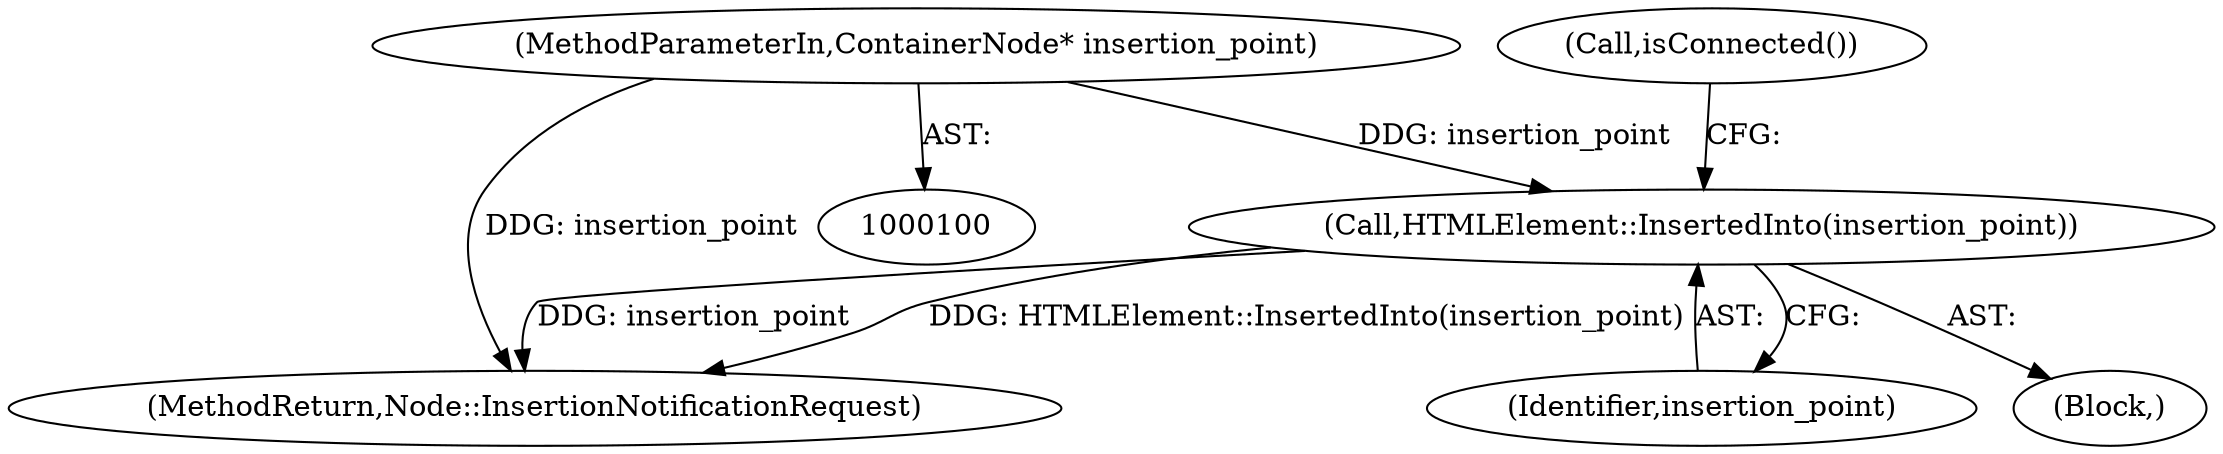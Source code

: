 digraph "0_Chrome_2bf635c28effa427a270f4fc45df84ed344f411c_0@pointer" {
"1000101" [label="(MethodParameterIn,ContainerNode* insertion_point)"];
"1000103" [label="(Call,HTMLElement::InsertedInto(insertion_point))"];
"1000104" [label="(Identifier,insertion_point)"];
"1000103" [label="(Call,HTMLElement::InsertedInto(insertion_point))"];
"1000106" [label="(Call,isConnected())"];
"1000120" [label="(MethodReturn,Node::InsertionNotificationRequest)"];
"1000101" [label="(MethodParameterIn,ContainerNode* insertion_point)"];
"1000102" [label="(Block,)"];
"1000101" -> "1000100"  [label="AST: "];
"1000101" -> "1000120"  [label="DDG: insertion_point"];
"1000101" -> "1000103"  [label="DDG: insertion_point"];
"1000103" -> "1000102"  [label="AST: "];
"1000103" -> "1000104"  [label="CFG: "];
"1000104" -> "1000103"  [label="AST: "];
"1000106" -> "1000103"  [label="CFG: "];
"1000103" -> "1000120"  [label="DDG: insertion_point"];
"1000103" -> "1000120"  [label="DDG: HTMLElement::InsertedInto(insertion_point)"];
}

